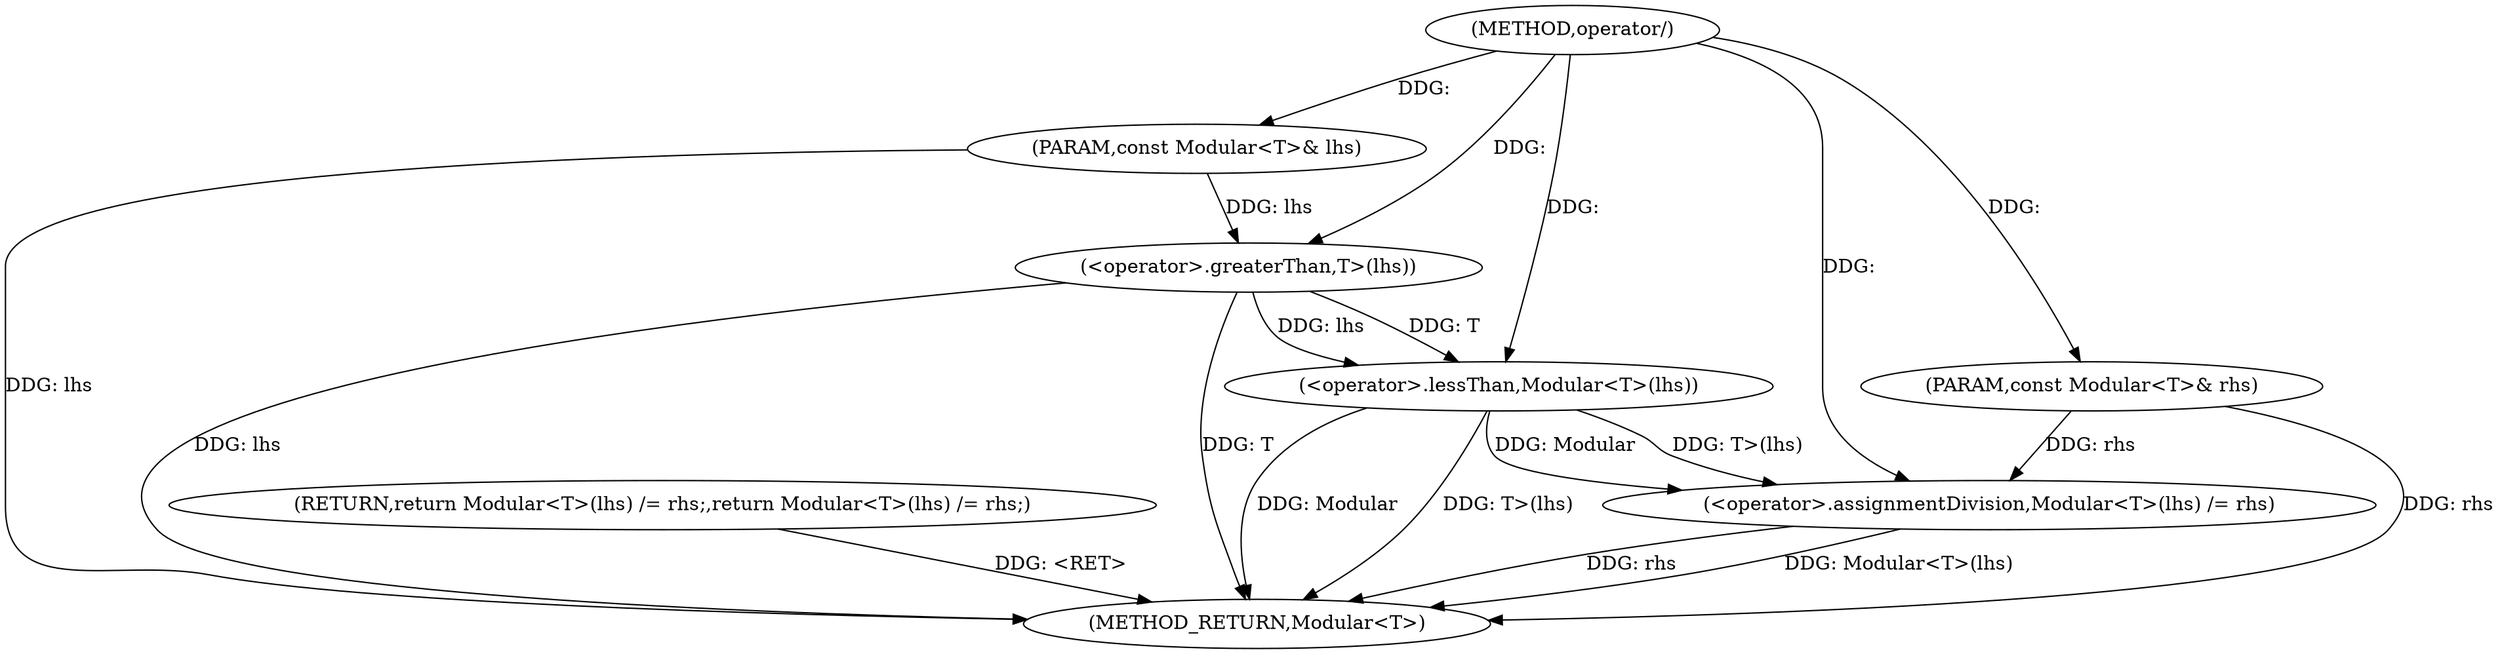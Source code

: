 digraph "operator/" {  
"1000906" [label = "(METHOD,operator/)" ]
"1000918" [label = "(METHOD_RETURN,Modular<T>)" ]
"1000907" [label = "(PARAM,const Modular<T>& lhs)" ]
"1000908" [label = "(PARAM,const Modular<T>& rhs)" ]
"1000910" [label = "(RETURN,return Modular<T>(lhs) /= rhs;,return Modular<T>(lhs) /= rhs;)" ]
"1000911" [label = "(<operator>.assignmentDivision,Modular<T>(lhs) /= rhs)" ]
"1000912" [label = "(<operator>.lessThan,Modular<T>(lhs))" ]
"1000914" [label = "(<operator>.greaterThan,T>(lhs))" ]
  "1000907" -> "1000918"  [ label = "DDG: lhs"] 
  "1000908" -> "1000918"  [ label = "DDG: rhs"] 
  "1000914" -> "1000918"  [ label = "DDG: lhs"] 
  "1000912" -> "1000918"  [ label = "DDG: T>(lhs)"] 
  "1000911" -> "1000918"  [ label = "DDG: Modular<T>(lhs)"] 
  "1000911" -> "1000918"  [ label = "DDG: rhs"] 
  "1000910" -> "1000918"  [ label = "DDG: <RET>"] 
  "1000912" -> "1000918"  [ label = "DDG: Modular"] 
  "1000914" -> "1000918"  [ label = "DDG: T"] 
  "1000906" -> "1000907"  [ label = "DDG: "] 
  "1000906" -> "1000908"  [ label = "DDG: "] 
  "1000908" -> "1000911"  [ label = "DDG: rhs"] 
  "1000906" -> "1000911"  [ label = "DDG: "] 
  "1000912" -> "1000911"  [ label = "DDG: T>(lhs)"] 
  "1000912" -> "1000911"  [ label = "DDG: Modular"] 
  "1000906" -> "1000912"  [ label = "DDG: "] 
  "1000914" -> "1000912"  [ label = "DDG: T"] 
  "1000914" -> "1000912"  [ label = "DDG: lhs"] 
  "1000906" -> "1000914"  [ label = "DDG: "] 
  "1000907" -> "1000914"  [ label = "DDG: lhs"] 
}
